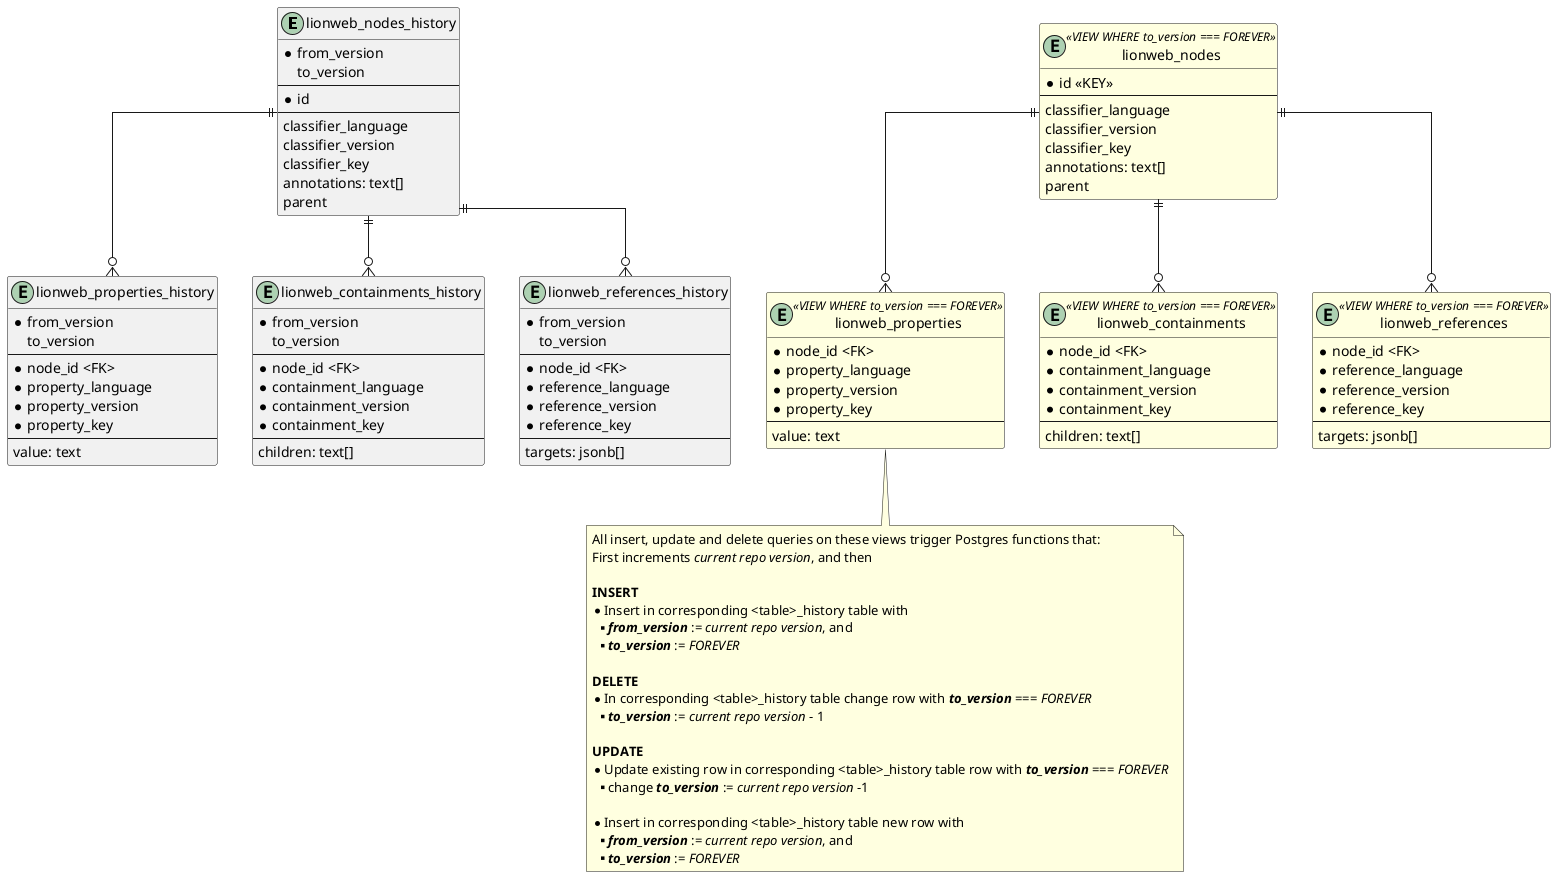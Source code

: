 @startuml
skinparam linetype ortho

entity lionweb_nodes_history {
    * from_version
    to_version
    --
    * id
    --
    classifier_language
    classifier_version
    classifier_key
    annotations: text[]
    parent
}
entity lionweb_properties_history {
    * from_version
    to_version
    --
    * node_id <FK>
    * property_language
    * property_version
    * property_key
    --
    value: text
}
entity lionweb_containments_history {
    * from_version
    to_version
    --
    * node_id <FK>
    * containment_language
    * containment_version
    * containment_key
    --
    children: text[]
}
entity lionweb_references_history {
    * from_version
    to_version
    --
    * node_id <FK>
    * reference_language
    * reference_version
    * reference_key
    --
    targets: jsonb[]
}

entity lionweb_nodes <<VIEW WHERE to_version === FOREVER>> #LightYellow {
    * id <<KEY>>
    --
    classifier_language
    classifier_version
    classifier_key
    annotations: text[]
    parent
}


lionweb_nodes_history  ||--o{ lionweb_properties_history
lionweb_nodes_history  ||--o{ lionweb_containments_history
lionweb_nodes_history  ||--o{ lionweb_references_history

entity lionweb_properties <<VIEW WHERE to_version === FOREVER>> #LightYellow {
    * node_id <FK>
    * property_language
    * property_version
    * property_key
    --
    value: text
}
entity lionweb_containments <<VIEW WHERE to_version === FOREVER>> #LightYellow {
    * node_id <FK>
    * containment_language
    * containment_version
    * containment_key
    --
    children: text[]
}
entity lionweb_references  <<VIEW WHERE to_version === FOREVER>> #LightYellow {
    * node_id <FK>
    * reference_language
    * reference_version
    * reference_key
    --
    targets: jsonb[]
}

lionweb_nodes  ||--o{ lionweb_properties
lionweb_nodes  ||--o{ lionweb_containments
lionweb_nodes  ||--o{ lionweb_references

note bottom of lionweb_properties #LightYellow
All insert, update and delete queries on these views trigger Postgres functions that:
First increments //current repo version//, and then

**INSERT**
* Insert in corresponding <table>_history table with 
** //**from_version**// := //current repo version//, and
** //**to_version**// := //FOREVER//

**DELETE**
* In corresponding <table>_history table change row with //**to_version**// === //FOREVER//
** //**to_version**// := //current repo version// - 1

**UPDATE**
* Update existing row in corresponding <table>_history table row with //**to_version**// === //FOREVER//
** change //**to_version**// := //current repo version// -1

* Insert in corresponding <table>_history table new row with 
** //**from_version**// := //current repo version//, and 
** //**to_version**// := //FOREVER//
end note
@enduml
